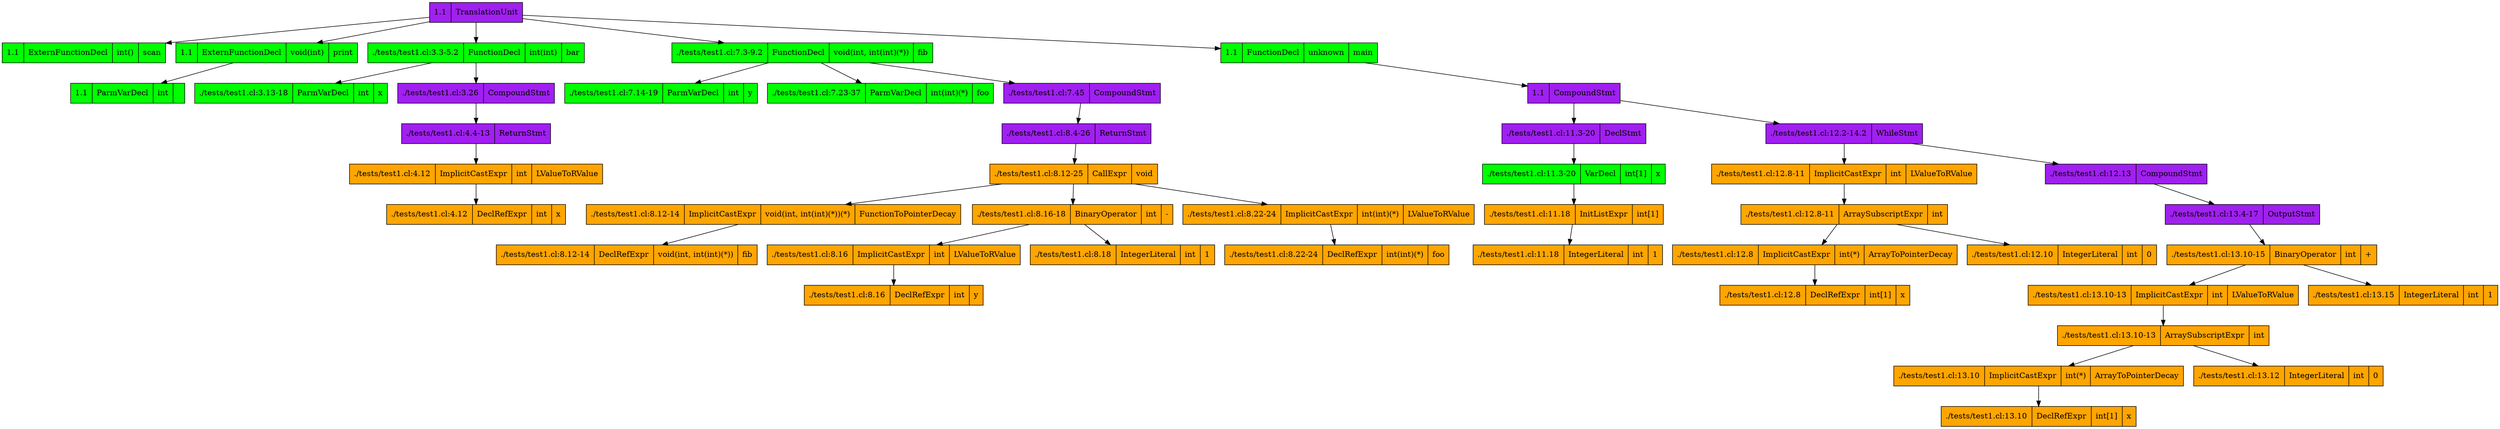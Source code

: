 digraph {
	node[shape=record, style=filled, fontcolor=black];
	node_0x61646c57f730[fillcolor=purple, label = "1.1|TranslationUnit"];
	node_0x61646c57f730 -> node_0x61646c57fb10;
	node_0x61646c57fb10[fillcolor=green, label = "1.1|ExternFunctionDecl|int()|scan"];
	node_0x61646c57f730 -> node_0x61646c57fcb0;
	node_0x61646c57fcb0 -> node_0x61646c57fd80;
	node_0x61646c57fd80[fillcolor=green, label = "1.1|ParmVarDecl|int|"];
	node_0x61646c57fcb0[fillcolor=green, label = "1.1|ExternFunctionDecl|void(int)|print"];
	node_0x61646c57f730 -> node_0x61646c583f00;
	node_0x61646c583f00 -> node_0x61646c583cb0;
	node_0x61646c583cb0[fillcolor=green, label = "./tests/test1.cl:3.13-18|ParmVarDecl|int|x"];
	node_0x61646c583f00[fillcolor=green, label = "./tests/test1.cl:3.3-5.2|FunctionDecl|int(int)|bar"];
	node_0x61646c583f00 -> node_0x61646c583d50;
	node_0x61646c583d50[fillcolor=purple, label = "./tests/test1.cl:3.26|CompoundStmt"];
	node_0x61646c583d50 -> node_0x61646c57fd30;
	node_0x61646c57fd30[fillcolor=purple, label = "./tests/test1.cl:4.4-13|ReturnStmt"];
	node_0x61646c57fd30 -> node_0x61646c580530;
	node_0x61646c580530[fillcolor=orange, label = "./tests/test1.cl:4.12|ImplicitCastExpr|int|LValueToRValue"];
	node_0x61646c580530 -> node_0x61646c583de0;
	node_0x61646c583de0[fillcolor=orange, label = "./tests/test1.cl:4.12|DeclRefExpr|int|x"];
	node_0x61646c57f730 -> node_0x61646c584690;
	node_0x61646c584690 -> node_0x61646c5840a0;
	node_0x61646c5840a0[fillcolor=green, label = "./tests/test1.cl:7.14-19|ParmVarDecl|int|y"];
	node_0x61646c584690 -> node_0x61646c584120;
	node_0x61646c584120[fillcolor=green, label = "./tests/test1.cl:7.23-37|ParmVarDecl|int(int)(*)|foo"];
	node_0x61646c584690[fillcolor=green, label = "./tests/test1.cl:7.3-9.2|FunctionDecl|void(int, int(int)(*))|fib"];
	node_0x61646c584690 -> node_0x61646c584210;
	node_0x61646c584210[fillcolor=purple, label = "./tests/test1.cl:7.45|CompoundStmt"];
	node_0x61646c584210 -> node_0x61646c584640;
	node_0x61646c584640[fillcolor=purple, label = "./tests/test1.cl:8.4-26|ReturnStmt"];
	node_0x61646c584640 -> node_0x61646c5845b0;
	node_0x61646c5845b0[fillcolor=orange, label = "./tests/test1.cl:8.12-25|CallExpr|void"];
	node_0x61646c5845b0 -> node_0x61646c580750;
	node_0x61646c580750[fillcolor=orange, label = "./tests/test1.cl:8.12-14|ImplicitCastExpr|void(int, int(int)(*))(*)|FunctionToPointerDecay"];
	node_0x61646c580750 -> node_0x61646c5842a0;
	node_0x61646c5842a0[fillcolor=orange, label = "./tests/test1.cl:8.12-14|DeclRefExpr|void(int, int(int)(*))|fib"];
	node_0x61646c5845b0 -> node_0x61646c5844e0;
	node_0x61646c5844e0[fillcolor=orange, label = "./tests/test1.cl:8.16-18|BinaryOperator|int|\-"];
	node_0x61646c5844e0 -> node_0x61646c580690;
	node_0x61646c5844e0 -> node_0x61646c584380;
	node_0x61646c580690[fillcolor=orange, label = "./tests/test1.cl:8.16|ImplicitCastExpr|int|LValueToRValue"];
	node_0x61646c580690 -> node_0x61646c584310;
	node_0x61646c584310[fillcolor=orange, label = "./tests/test1.cl:8.16|DeclRefExpr|int|y"];
	node_0x61646c584380[fillcolor=orange, label = "./tests/test1.cl:8.18|IntegerLiteral|int|1"];
	node_0x61646c5845b0 -> node_0x61646c5806f0;
	node_0x61646c5806f0[fillcolor=orange, label = "./tests/test1.cl:8.22-24|ImplicitCastExpr|int(int)(*)|LValueToRValue"];
	node_0x61646c5806f0 -> node_0x61646c584540;
	node_0x61646c584540[fillcolor=orange, label = "./tests/test1.cl:8.22-24|DeclRefExpr|int(int)(*)|foo"];
	node_0x61646c57f730 -> node_0x61646c57f7e0;
	node_0x61646c57f7e0[fillcolor=green, label = "1.1|FunctionDecl|unknown|main"];
	node_0x61646c57f7e0 -> node_0x61646c57f8c0;
	node_0x61646c57f8c0[fillcolor=purple, label = "1.1|CompoundStmt"];
	node_0x61646c57f8c0 -> node_0x61646c584aa0;
	node_0x61646c584aa0[fillcolor=purple, label = "./tests/test1.cl:11.3-20|DeclStmt"];
	node_0x61646c584aa0 -> node_0x61646c584a30;
	node_0x61646c584a30[fillcolor=green, label = "./tests/test1.cl:11.3-20|VarDecl|int[1]|x"];
	node_0x61646c584a30 -> node_0x61646c5849d0;
	node_0x61646c5849d0[fillcolor=orange, label = "./tests/test1.cl:11.18|InitListExpr|int[1]"];
	node_0x61646c5849d0 -> node_0x61646c584980;
	node_0x61646c584980[fillcolor=orange, label = "./tests/test1.cl:11.18|IntegerLiteral|int|1"];
	node_0x61646c57f8c0 -> node_0x61646c585050;
	node_0x61646c585050[fillcolor=purple, label = "./tests/test1.cl:12.2-14.2|WhileStmt"];
	node_0x61646c585050 -> node_0x61646c580a80;
	node_0x61646c585050 -> node_0x61646c583e50;
	node_0x61646c580a80[fillcolor=orange, label = "./tests/test1.cl:12.8-11|ImplicitCastExpr|int|LValueToRValue"];
	node_0x61646c580a80 -> node_0x61646c584bb0;
	node_0x61646c584bb0[fillcolor=orange, label = "./tests/test1.cl:12.8-11|ArraySubscriptExpr|int"];
	node_0x61646c584bb0 -> node_0x61646c580990;
	node_0x61646c584bb0 -> node_0x61646c584b60;
	node_0x61646c580990[fillcolor=orange, label = "./tests/test1.cl:12.8|ImplicitCastExpr|int(*)|ArrayToPointerDecay"];
	node_0x61646c580990 -> node_0x61646c584af0;
	node_0x61646c584af0[fillcolor=orange, label = "./tests/test1.cl:12.8|DeclRefExpr|int[1]|x"];
	node_0x61646c584b60[fillcolor=orange, label = "./tests/test1.cl:12.10|IntegerLiteral|int|0"];
	node_0x61646c583e50[fillcolor=purple, label = "./tests/test1.cl:12.13|CompoundStmt"];
	node_0x61646c583e50 -> node_0x61646c584ff0;
	node_0x61646c584ff0[fillcolor=purple, label = "./tests/test1.cl:13.4-17|OutputStmt"];
	node_0x61646c584ff0 -> node_0x61646c584f90;
	node_0x61646c584f90[fillcolor=orange, label = "./tests/test1.cl:13.10-15|BinaryOperator|int|\+"];
	node_0x61646c584f90 -> node_0x61646c580b40;
	node_0x61646c584f90 -> node_0x61646c584f40;
	node_0x61646c580b40[fillcolor=orange, label = "./tests/test1.cl:13.10-13|ImplicitCastExpr|int|LValueToRValue"];
	node_0x61646c580b40 -> node_0x61646c584cd0;
	node_0x61646c584cd0[fillcolor=orange, label = "./tests/test1.cl:13.10-13|ArraySubscriptExpr|int"];
	node_0x61646c584cd0 -> node_0x61646c580ae0;
	node_0x61646c584cd0 -> node_0x61646c584c80;
	node_0x61646c580ae0[fillcolor=orange, label = "./tests/test1.cl:13.10|ImplicitCastExpr|int(*)|ArrayToPointerDecay"];
	node_0x61646c580ae0 -> node_0x61646c584c10;
	node_0x61646c584c10[fillcolor=orange, label = "./tests/test1.cl:13.10|DeclRefExpr|int[1]|x"];
	node_0x61646c584c80[fillcolor=orange, label = "./tests/test1.cl:13.12|IntegerLiteral|int|0"];
	node_0x61646c584f40[fillcolor=orange, label = "./tests/test1.cl:13.15|IntegerLiteral|int|1"];
}
